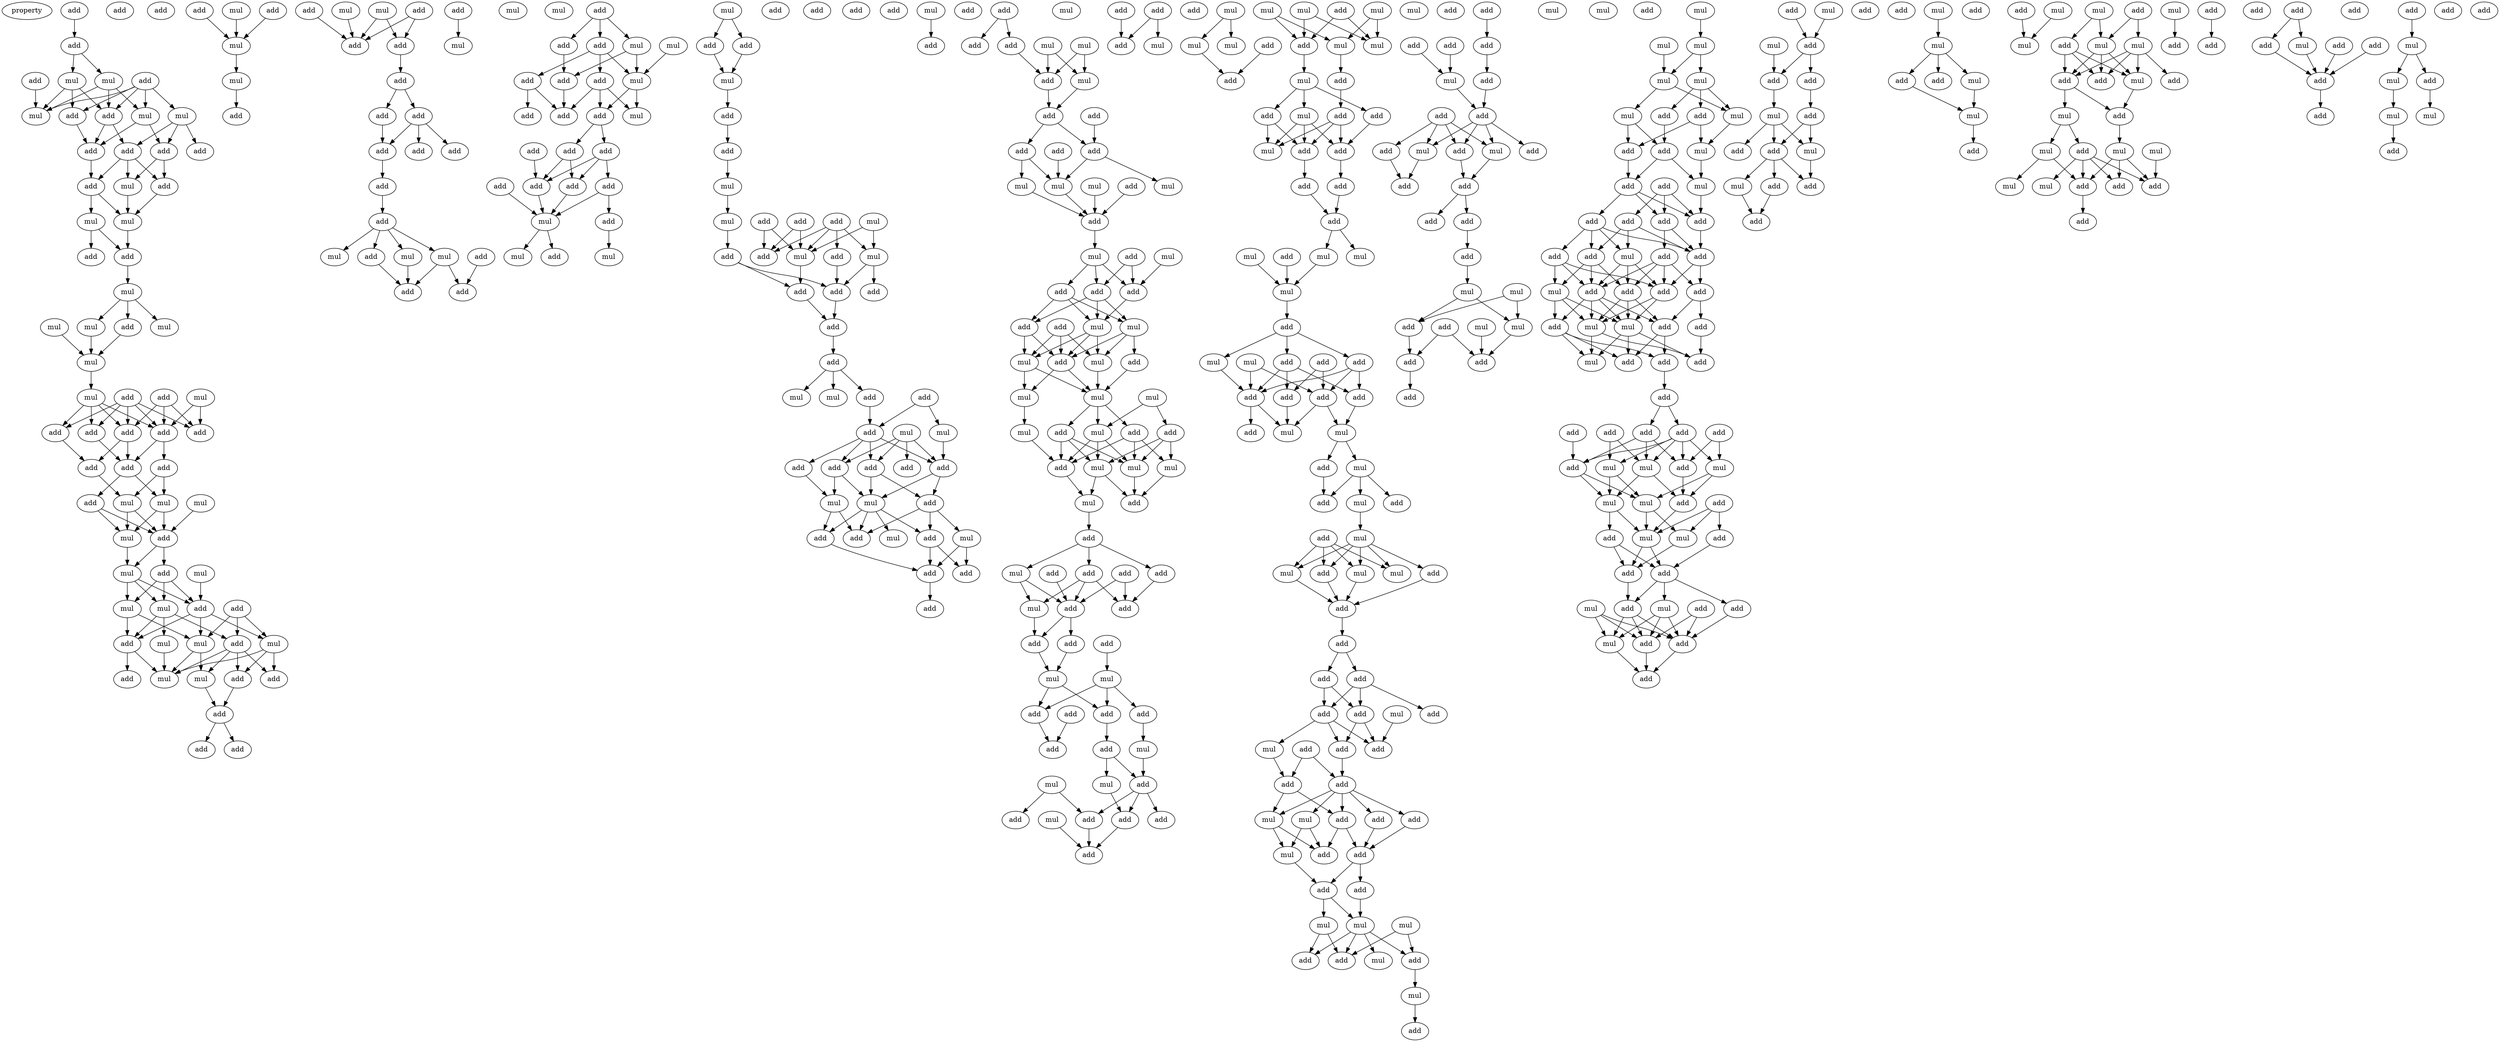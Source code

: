 digraph {
    node [fontcolor=black]
    property [mul=2,lf=1.6]
    0 [ label = add ];
    1 [ label = add ];
    2 [ label = add ];
    3 [ label = mul ];
    4 [ label = mul ];
    5 [ label = add ];
    6 [ label = add ];
    7 [ label = add ];
    8 [ label = mul ];
    9 [ label = mul ];
    10 [ label = mul ];
    11 [ label = add ];
    12 [ label = add ];
    13 [ label = add ];
    14 [ label = add ];
    15 [ label = add ];
    16 [ label = add ];
    17 [ label = add ];
    18 [ label = mul ];
    19 [ label = mul ];
    20 [ label = mul ];
    21 [ label = add ];
    22 [ label = add ];
    23 [ label = mul ];
    24 [ label = mul ];
    25 [ label = add ];
    26 [ label = add ];
    27 [ label = mul ];
    28 [ label = mul ];
    29 [ label = mul ];
    30 [ label = add ];
    31 [ label = add ];
    32 [ label = mul ];
    33 [ label = mul ];
    34 [ label = add ];
    35 [ label = add ];
    36 [ label = add ];
    37 [ label = add ];
    38 [ label = add ];
    39 [ label = add ];
    40 [ label = add ];
    41 [ label = add ];
    42 [ label = mul ];
    43 [ label = add ];
    44 [ label = mul ];
    45 [ label = mul ];
    46 [ label = add ];
    47 [ label = mul ];
    48 [ label = add ];
    49 [ label = mul ];
    50 [ label = mul ];
    51 [ label = mul ];
    52 [ label = add ];
    53 [ label = add ];
    54 [ label = mul ];
    55 [ label = add ];
    56 [ label = mul ];
    57 [ label = mul ];
    58 [ label = add ];
    59 [ label = mul ];
    60 [ label = add ];
    61 [ label = mul ];
    62 [ label = add ];
    63 [ label = add ];
    64 [ label = mul ];
    65 [ label = add ];
    66 [ label = add ];
    67 [ label = add ];
    68 [ label = mul ];
    69 [ label = add ];
    70 [ label = add ];
    71 [ label = mul ];
    72 [ label = mul ];
    73 [ label = mul ];
    74 [ label = add ];
    75 [ label = mul ];
    76 [ label = add ];
    77 [ label = add ];
    78 [ label = add ];
    79 [ label = add ];
    80 [ label = add ];
    81 [ label = add ];
    82 [ label = mul ];
    83 [ label = add ];
    84 [ label = mul ];
    85 [ label = add ];
    86 [ label = add ];
    87 [ label = add ];
    88 [ label = add ];
    89 [ label = mul ];
    90 [ label = add ];
    91 [ label = add ];
    92 [ label = add ];
    93 [ label = mul ];
    94 [ label = mul ];
    95 [ label = mul ];
    96 [ label = add ];
    97 [ label = add ];
    98 [ label = add ];
    99 [ label = add ];
    100 [ label = mul ];
    101 [ label = add ];
    102 [ label = mul ];
    103 [ label = add ];
    104 [ label = add ];
    105 [ label = add ];
    106 [ label = add ];
    107 [ label = mul ];
    108 [ label = mul ];
    109 [ label = add ];
    110 [ label = add ];
    111 [ label = add ];
    112 [ label = add ];
    113 [ label = add ];
    114 [ label = add ];
    115 [ label = add ];
    116 [ label = add ];
    117 [ label = add ];
    118 [ label = add ];
    119 [ label = add ];
    120 [ label = mul ];
    121 [ label = mul ];
    122 [ label = mul ];
    123 [ label = add ];
    124 [ label = mul ];
    125 [ label = add ];
    126 [ label = add ];
    127 [ label = mul ];
    128 [ label = add ];
    129 [ label = add ];
    130 [ label = add ];
    131 [ label = add ];
    132 [ label = mul ];
    133 [ label = add ];
    134 [ label = add ];
    135 [ label = add ];
    136 [ label = mul ];
    137 [ label = add ];
    138 [ label = mul ];
    139 [ label = mul ];
    140 [ label = add ];
    141 [ label = add ];
    142 [ label = add ];
    143 [ label = mul ];
    144 [ label = add ];
    145 [ label = add ];
    146 [ label = add ];
    147 [ label = add ];
    148 [ label = add ];
    149 [ label = mul ];
    150 [ label = mul ];
    151 [ label = add ];
    152 [ label = add ];
    153 [ label = add ];
    154 [ label = mul ];
    155 [ label = mul ];
    156 [ label = add ];
    157 [ label = add ];
    158 [ label = add ];
    159 [ label = add ];
    160 [ label = add ];
    161 [ label = add ];
    162 [ label = mul ];
    163 [ label = mul ];
    164 [ label = add ];
    165 [ label = add ];
    166 [ label = add ];
    167 [ label = mul ];
    168 [ label = add ];
    169 [ label = mul ];
    170 [ label = add ];
    171 [ label = add ];
    172 [ label = mul ];
    173 [ label = add ];
    174 [ label = add ];
    175 [ label = add ];
    176 [ label = add ];
    177 [ label = add ];
    178 [ label = mul ];
    179 [ label = mul ];
    180 [ label = add ];
    181 [ label = add ];
    182 [ label = mul ];
    183 [ label = add ];
    184 [ label = add ];
    185 [ label = add ];
    186 [ label = add ];
    187 [ label = add ];
    188 [ label = mul ];
    189 [ label = add ];
    190 [ label = mul ];
    191 [ label = mul ];
    192 [ label = mul ];
    193 [ label = add ];
    194 [ label = mul ];
    195 [ label = mul ];
    196 [ label = add ];
    197 [ label = mul ];
    198 [ label = add ];
    199 [ label = add ];
    200 [ label = add ];
    201 [ label = mul ];
    202 [ label = mul ];
    203 [ label = add ];
    204 [ label = add ];
    205 [ label = add ];
    206 [ label = mul ];
    207 [ label = add ];
    208 [ label = mul ];
    209 [ label = mul ];
    210 [ label = mul ];
    211 [ label = mul ];
    212 [ label = add ];
    213 [ label = mul ];
    214 [ label = add ];
    215 [ label = add ];
    216 [ label = mul ];
    217 [ label = mul ];
    218 [ label = add ];
    219 [ label = mul ];
    220 [ label = mul ];
    221 [ label = mul ];
    222 [ label = add ];
    223 [ label = add ];
    224 [ label = add ];
    225 [ label = add ];
    226 [ label = mul ];
    227 [ label = add ];
    228 [ label = add ];
    229 [ label = mul ];
    230 [ label = add ];
    231 [ label = add ];
    232 [ label = add ];
    233 [ label = add ];
    234 [ label = add ];
    235 [ label = mul ];
    236 [ label = mul ];
    237 [ label = add ];
    238 [ label = add ];
    239 [ label = add ];
    240 [ label = add ];
    241 [ label = mul ];
    242 [ label = add ];
    243 [ label = add ];
    244 [ label = mul ];
    245 [ label = mul ];
    246 [ label = add ];
    247 [ label = add ];
    248 [ label = add ];
    249 [ label = add ];
    250 [ label = add ];
    251 [ label = mul ];
    252 [ label = add ];
    253 [ label = add ];
    254 [ label = add ];
    255 [ label = add ];
    256 [ label = add ];
    257 [ label = mul ];
    258 [ label = mul ];
    259 [ label = mul ];
    260 [ label = mul ];
    261 [ label = add ];
    262 [ label = add ];
    263 [ label = mul ];
    264 [ label = mul ];
    265 [ label = add ];
    266 [ label = mul ];
    267 [ label = mul ];
    268 [ label = mul ];
    269 [ label = add ];
    270 [ label = add ];
    271 [ label = mul ];
    272 [ label = add ];
    273 [ label = mul ];
    274 [ label = add ];
    275 [ label = add ];
    276 [ label = mul ];
    277 [ label = add ];
    278 [ label = add ];
    279 [ label = add ];
    280 [ label = add ];
    281 [ label = add ];
    282 [ label = mul ];
    283 [ label = add ];
    284 [ label = mul ];
    285 [ label = mul ];
    286 [ label = mul ];
    287 [ label = mul ];
    288 [ label = add ];
    289 [ label = mul ];
    290 [ label = add ];
    291 [ label = add ];
    292 [ label = mul ];
    293 [ label = add ];
    294 [ label = add ];
    295 [ label = add ];
    296 [ label = add ];
    297 [ label = add ];
    298 [ label = mul ];
    299 [ label = mul ];
    300 [ label = add ];
    301 [ label = add ];
    302 [ label = mul ];
    303 [ label = add ];
    304 [ label = add ];
    305 [ label = mul ];
    306 [ label = mul ];
    307 [ label = add ];
    308 [ label = add ];
    309 [ label = add ];
    310 [ label = mul ];
    311 [ label = mul ];
    312 [ label = mul ];
    313 [ label = add ];
    314 [ label = add ];
    315 [ label = add ];
    316 [ label = add ];
    317 [ label = add ];
    318 [ label = add ];
    319 [ label = mul ];
    320 [ label = add ];
    321 [ label = add ];
    322 [ label = add ];
    323 [ label = add ];
    324 [ label = mul ];
    325 [ label = add ];
    326 [ label = add ];
    327 [ label = add ];
    328 [ label = mul ];
    329 [ label = add ];
    330 [ label = mul ];
    331 [ label = add ];
    332 [ label = mul ];
    333 [ label = add ];
    334 [ label = add ];
    335 [ label = add ];
    336 [ label = add ];
    337 [ label = mul ];
    338 [ label = mul ];
    339 [ label = mul ];
    340 [ label = mul ];
    341 [ label = add ];
    342 [ label = add ];
    343 [ label = add ];
    344 [ label = mul ];
    345 [ label = add ];
    346 [ label = add ];
    347 [ label = add ];
    348 [ label = add ];
    349 [ label = mul ];
    350 [ label = add ];
    351 [ label = add ];
    352 [ label = mul ];
    353 [ label = add ];
    354 [ label = mul ];
    355 [ label = add ];
    356 [ label = add ];
    357 [ label = mul ];
    358 [ label = add ];
    359 [ label = add ];
    360 [ label = add ];
    361 [ label = mul ];
    362 [ label = add ];
    363 [ label = add ];
    364 [ label = add ];
    365 [ label = add ];
    366 [ label = add ];
    367 [ label = mul ];
    368 [ label = mul ];
    369 [ label = add ];
    370 [ label = add ];
    371 [ label = mul ];
    372 [ label = mul ];
    373 [ label = add ];
    374 [ label = add ];
    375 [ label = add ];
    376 [ label = add ];
    377 [ label = mul ];
    378 [ label = mul ];
    379 [ label = mul ];
    380 [ label = mul ];
    381 [ label = mul ];
    382 [ label = add ];
    383 [ label = mul ];
    384 [ label = add ];
    385 [ label = mul ];
    386 [ label = add ];
    387 [ label = mul ];
    388 [ label = add ];
    389 [ label = add ];
    390 [ label = mul ];
    391 [ label = add ];
    392 [ label = add ];
    393 [ label = add ];
    394 [ label = add ];
    395 [ label = add ];
    396 [ label = add ];
    397 [ label = mul ];
    398 [ label = add ];
    399 [ label = add ];
    400 [ label = add ];
    401 [ label = add ];
    402 [ label = add ];
    403 [ label = add ];
    404 [ label = mul ];
    405 [ label = add ];
    406 [ label = add ];
    407 [ label = mul ];
    408 [ label = mul ];
    409 [ label = add ];
    410 [ label = add ];
    411 [ label = add ];
    412 [ label = add ];
    413 [ label = mul ];
    414 [ label = add ];
    415 [ label = add ];
    416 [ label = add ];
    417 [ label = add ];
    418 [ label = add ];
    419 [ label = add ];
    420 [ label = add ];
    421 [ label = add ];
    422 [ label = mul ];
    423 [ label = mul ];
    424 [ label = mul ];
    425 [ label = add ];
    426 [ label = mul ];
    427 [ label = add ];
    428 [ label = mul ];
    429 [ label = add ];
    430 [ label = add ];
    431 [ label = add ];
    432 [ label = mul ];
    433 [ label = mul ];
    434 [ label = add ];
    435 [ label = add ];
    436 [ label = mul ];
    437 [ label = add ];
    438 [ label = add ];
    439 [ label = add ];
    440 [ label = mul ];
    441 [ label = add ];
    442 [ label = add ];
    443 [ label = mul ];
    444 [ label = add ];
    445 [ label = mul ];
    446 [ label = add ];
    447 [ label = mul ];
    448 [ label = add ];
    449 [ label = add ];
    450 [ label = add ];
    451 [ label = add ];
    452 [ label = add ];
    453 [ label = mul ];
    454 [ label = add ];
    455 [ label = mul ];
    456 [ label = add ];
    457 [ label = add ];
    458 [ label = mul ];
    459 [ label = add ];
    460 [ label = add ];
    461 [ label = mul ];
    462 [ label = add ];
    463 [ label = add ];
    464 [ label = mul ];
    465 [ label = add ];
    466 [ label = add ];
    467 [ label = add ];
    468 [ label = mul ];
    469 [ label = mul ];
    470 [ label = mul ];
    471 [ label = mul ];
    472 [ label = add ];
    473 [ label = add ];
    474 [ label = mul ];
    475 [ label = add ];
    476 [ label = mul ];
    477 [ label = mul ];
    478 [ label = add ];
    479 [ label = mul ];
    480 [ label = add ];
    481 [ label = add ];
    482 [ label = mul ];
    483 [ label = add ];
    484 [ label = mul ];
    485 [ label = add ];
    486 [ label = mul ];
    487 [ label = mul ];
    488 [ label = add ];
    489 [ label = mul ];
    490 [ label = add ];
    491 [ label = mul ];
    492 [ label = add ];
    493 [ label = add ];
    494 [ label = mul ];
    495 [ label = add ];
    496 [ label = add ];
    497 [ label = add ];
    498 [ label = add ];
    499 [ label = add ];
    500 [ label = add ];
    501 [ label = add ];
    502 [ label = add ];
    503 [ label = mul ];
    504 [ label = add ];
    505 [ label = add ];
    506 [ label = add ];
    507 [ label = add ];
    508 [ label = add ];
    509 [ label = mul ];
    510 [ label = mul ];
    511 [ label = add ];
    512 [ label = mul ];
    513 [ label = mul ];
    514 [ label = add ];
    515 [ label = add ];
    0 -> 2 [ name = 0 ];
    2 -> 3 [ name = 1 ];
    2 -> 4 [ name = 2 ];
    3 -> 7 [ name = 3 ];
    3 -> 10 [ name = 4 ];
    3 -> 11 [ name = 5 ];
    4 -> 7 [ name = 6 ];
    4 -> 8 [ name = 7 ];
    4 -> 10 [ name = 8 ];
    5 -> 10 [ name = 9 ];
    6 -> 7 [ name = 10 ];
    6 -> 8 [ name = 11 ];
    6 -> 9 [ name = 12 ];
    6 -> 10 [ name = 13 ];
    6 -> 11 [ name = 14 ];
    7 -> 12 [ name = 15 ];
    7 -> 14 [ name = 16 ];
    8 -> 12 [ name = 17 ];
    8 -> 15 [ name = 18 ];
    9 -> 13 [ name = 19 ];
    9 -> 14 [ name = 20 ];
    9 -> 15 [ name = 21 ];
    11 -> 12 [ name = 22 ];
    12 -> 17 [ name = 23 ];
    14 -> 16 [ name = 24 ];
    14 -> 17 [ name = 25 ];
    14 -> 18 [ name = 26 ];
    15 -> 16 [ name = 27 ];
    15 -> 18 [ name = 28 ];
    16 -> 20 [ name = 29 ];
    17 -> 19 [ name = 30 ];
    17 -> 20 [ name = 31 ];
    18 -> 20 [ name = 32 ];
    19 -> 21 [ name = 33 ];
    19 -> 22 [ name = 34 ];
    20 -> 22 [ name = 35 ];
    22 -> 23 [ name = 36 ];
    23 -> 25 [ name = 37 ];
    23 -> 27 [ name = 38 ];
    23 -> 28 [ name = 39 ];
    24 -> 29 [ name = 40 ];
    25 -> 29 [ name = 41 ];
    27 -> 29 [ name = 42 ];
    29 -> 32 [ name = 43 ];
    30 -> 34 [ name = 44 ];
    30 -> 36 [ name = 45 ];
    30 -> 37 [ name = 46 ];
    31 -> 34 [ name = 47 ];
    31 -> 35 [ name = 48 ];
    31 -> 36 [ name = 49 ];
    31 -> 37 [ name = 50 ];
    31 -> 38 [ name = 51 ];
    32 -> 35 [ name = 52 ];
    32 -> 36 [ name = 53 ];
    32 -> 37 [ name = 54 ];
    32 -> 38 [ name = 55 ];
    33 -> 34 [ name = 56 ];
    33 -> 36 [ name = 57 ];
    35 -> 39 [ name = 58 ];
    36 -> 40 [ name = 59 ];
    36 -> 41 [ name = 60 ];
    37 -> 39 [ name = 61 ];
    37 -> 41 [ name = 62 ];
    38 -> 41 [ name = 63 ];
    39 -> 42 [ name = 64 ];
    40 -> 42 [ name = 65 ];
    40 -> 45 [ name = 66 ];
    41 -> 43 [ name = 67 ];
    41 -> 45 [ name = 68 ];
    42 -> 46 [ name = 69 ];
    42 -> 47 [ name = 70 ];
    43 -> 46 [ name = 71 ];
    43 -> 47 [ name = 72 ];
    44 -> 46 [ name = 73 ];
    45 -> 46 [ name = 74 ];
    45 -> 47 [ name = 75 ];
    46 -> 48 [ name = 76 ];
    46 -> 50 [ name = 77 ];
    47 -> 50 [ name = 78 ];
    48 -> 51 [ name = 79 ];
    48 -> 52 [ name = 80 ];
    48 -> 54 [ name = 81 ];
    49 -> 52 [ name = 82 ];
    50 -> 51 [ name = 83 ];
    50 -> 52 [ name = 84 ];
    50 -> 54 [ name = 85 ];
    51 -> 55 [ name = 86 ];
    51 -> 56 [ name = 87 ];
    51 -> 58 [ name = 88 ];
    52 -> 57 [ name = 89 ];
    52 -> 58 [ name = 90 ];
    52 -> 59 [ name = 91 ];
    53 -> 55 [ name = 92 ];
    53 -> 57 [ name = 93 ];
    53 -> 59 [ name = 94 ];
    54 -> 57 [ name = 95 ];
    54 -> 58 [ name = 96 ];
    55 -> 60 [ name = 97 ];
    55 -> 61 [ name = 98 ];
    55 -> 62 [ name = 99 ];
    55 -> 64 [ name = 100 ];
    56 -> 64 [ name = 101 ];
    57 -> 61 [ name = 102 ];
    57 -> 64 [ name = 103 ];
    58 -> 63 [ name = 104 ];
    58 -> 64 [ name = 105 ];
    59 -> 60 [ name = 106 ];
    59 -> 62 [ name = 107 ];
    59 -> 64 [ name = 108 ];
    60 -> 65 [ name = 109 ];
    61 -> 65 [ name = 110 ];
    65 -> 67 [ name = 111 ];
    65 -> 69 [ name = 112 ];
    66 -> 71 [ name = 113 ];
    68 -> 71 [ name = 114 ];
    70 -> 71 [ name = 115 ];
    71 -> 72 [ name = 116 ];
    72 -> 76 [ name = 117 ];
    73 -> 78 [ name = 118 ];
    73 -> 79 [ name = 119 ];
    74 -> 78 [ name = 120 ];
    75 -> 78 [ name = 121 ];
    77 -> 78 [ name = 122 ];
    77 -> 79 [ name = 123 ];
    79 -> 80 [ name = 124 ];
    80 -> 83 [ name = 125 ];
    80 -> 85 [ name = 126 ];
    81 -> 84 [ name = 127 ];
    83 -> 86 [ name = 128 ];
    85 -> 86 [ name = 129 ];
    85 -> 87 [ name = 130 ];
    85 -> 88 [ name = 131 ];
    86 -> 90 [ name = 132 ];
    90 -> 91 [ name = 133 ];
    91 -> 93 [ name = 134 ];
    91 -> 94 [ name = 135 ];
    91 -> 95 [ name = 136 ];
    91 -> 96 [ name = 137 ];
    92 -> 98 [ name = 138 ];
    93 -> 97 [ name = 139 ];
    93 -> 98 [ name = 140 ];
    94 -> 97 [ name = 141 ];
    96 -> 97 [ name = 142 ];
    99 -> 100 [ name = 143 ];
    99 -> 101 [ name = 144 ];
    99 -> 103 [ name = 145 ];
    100 -> 106 [ name = 146 ];
    100 -> 107 [ name = 147 ];
    101 -> 104 [ name = 148 ];
    101 -> 105 [ name = 149 ];
    101 -> 107 [ name = 150 ];
    102 -> 107 [ name = 151 ];
    103 -> 106 [ name = 152 ];
    104 -> 108 [ name = 153 ];
    104 -> 109 [ name = 154 ];
    104 -> 110 [ name = 155 ];
    105 -> 110 [ name = 156 ];
    105 -> 111 [ name = 157 ];
    106 -> 110 [ name = 158 ];
    107 -> 108 [ name = 159 ];
    107 -> 109 [ name = 160 ];
    109 -> 112 [ name = 161 ];
    109 -> 114 [ name = 162 ];
    112 -> 115 [ name = 163 ];
    112 -> 117 [ name = 164 ];
    112 -> 118 [ name = 165 ];
    113 -> 118 [ name = 166 ];
    114 -> 117 [ name = 167 ];
    114 -> 118 [ name = 168 ];
    115 -> 119 [ name = 169 ];
    115 -> 120 [ name = 170 ];
    116 -> 120 [ name = 171 ];
    117 -> 120 [ name = 172 ];
    118 -> 120 [ name = 173 ];
    119 -> 122 [ name = 174 ];
    120 -> 121 [ name = 175 ];
    120 -> 123 [ name = 176 ];
    124 -> 125 [ name = 177 ];
    124 -> 126 [ name = 178 ];
    125 -> 127 [ name = 179 ];
    126 -> 127 [ name = 180 ];
    127 -> 128 [ name = 181 ];
    128 -> 130 [ name = 182 ];
    130 -> 132 [ name = 183 ];
    132 -> 136 [ name = 184 ];
    134 -> 141 [ name = 185 ];
    134 -> 143 [ name = 186 ];
    135 -> 139 [ name = 187 ];
    135 -> 140 [ name = 188 ];
    135 -> 141 [ name = 189 ];
    135 -> 143 [ name = 190 ];
    136 -> 142 [ name = 191 ];
    137 -> 141 [ name = 192 ];
    137 -> 143 [ name = 193 ];
    138 -> 139 [ name = 194 ];
    138 -> 143 [ name = 195 ];
    139 -> 144 [ name = 196 ];
    139 -> 145 [ name = 197 ];
    140 -> 145 [ name = 198 ];
    142 -> 145 [ name = 199 ];
    142 -> 146 [ name = 200 ];
    143 -> 146 [ name = 201 ];
    145 -> 147 [ name = 202 ];
    146 -> 147 [ name = 203 ];
    147 -> 148 [ name = 204 ];
    148 -> 149 [ name = 205 ];
    148 -> 150 [ name = 206 ];
    148 -> 153 [ name = 207 ];
    152 -> 155 [ name = 208 ];
    152 -> 156 [ name = 209 ];
    153 -> 156 [ name = 210 ];
    154 -> 157 [ name = 211 ];
    154 -> 158 [ name = 212 ];
    154 -> 159 [ name = 213 ];
    154 -> 161 [ name = 214 ];
    155 -> 159 [ name = 215 ];
    156 -> 157 [ name = 216 ];
    156 -> 158 [ name = 217 ];
    156 -> 159 [ name = 218 ];
    156 -> 160 [ name = 219 ];
    157 -> 162 [ name = 220 ];
    157 -> 163 [ name = 221 ];
    158 -> 163 [ name = 222 ];
    158 -> 164 [ name = 223 ];
    159 -> 163 [ name = 224 ];
    159 -> 164 [ name = 225 ];
    160 -> 162 [ name = 226 ];
    162 -> 165 [ name = 227 ];
    162 -> 166 [ name = 228 ];
    163 -> 165 [ name = 229 ];
    163 -> 166 [ name = 230 ];
    163 -> 168 [ name = 231 ];
    163 -> 169 [ name = 232 ];
    164 -> 166 [ name = 233 ];
    164 -> 167 [ name = 234 ];
    164 -> 168 [ name = 235 ];
    165 -> 170 [ name = 236 ];
    167 -> 170 [ name = 237 ];
    167 -> 171 [ name = 238 ];
    168 -> 170 [ name = 239 ];
    168 -> 171 [ name = 240 ];
    170 -> 173 [ name = 241 ];
    172 -> 175 [ name = 242 ];
    176 -> 177 [ name = 243 ];
    176 -> 180 [ name = 244 ];
    178 -> 181 [ name = 245 ];
    178 -> 182 [ name = 246 ];
    179 -> 181 [ name = 247 ];
    179 -> 182 [ name = 248 ];
    180 -> 181 [ name = 249 ];
    181 -> 183 [ name = 250 ];
    182 -> 183 [ name = 251 ];
    183 -> 186 [ name = 252 ];
    183 -> 187 [ name = 253 ];
    184 -> 187 [ name = 254 ];
    185 -> 192 [ name = 255 ];
    186 -> 190 [ name = 256 ];
    186 -> 192 [ name = 257 ];
    187 -> 191 [ name = 258 ];
    187 -> 192 [ name = 259 ];
    188 -> 193 [ name = 260 ];
    189 -> 193 [ name = 261 ];
    190 -> 193 [ name = 262 ];
    192 -> 193 [ name = 263 ];
    193 -> 195 [ name = 264 ];
    195 -> 198 [ name = 265 ];
    195 -> 199 [ name = 266 ];
    195 -> 200 [ name = 267 ];
    196 -> 198 [ name = 268 ];
    196 -> 199 [ name = 269 ];
    197 -> 199 [ name = 270 ];
    198 -> 201 [ name = 271 ];
    198 -> 202 [ name = 272 ];
    198 -> 204 [ name = 273 ];
    199 -> 201 [ name = 274 ];
    200 -> 201 [ name = 275 ];
    200 -> 202 [ name = 276 ];
    200 -> 204 [ name = 277 ];
    201 -> 205 [ name = 278 ];
    201 -> 206 [ name = 279 ];
    201 -> 208 [ name = 280 ];
    202 -> 205 [ name = 281 ];
    202 -> 206 [ name = 282 ];
    202 -> 207 [ name = 283 ];
    203 -> 205 [ name = 284 ];
    203 -> 206 [ name = 285 ];
    203 -> 208 [ name = 286 ];
    204 -> 205 [ name = 287 ];
    204 -> 208 [ name = 288 ];
    205 -> 209 [ name = 289 ];
    205 -> 210 [ name = 290 ];
    206 -> 210 [ name = 291 ];
    207 -> 210 [ name = 292 ];
    208 -> 209 [ name = 293 ];
    208 -> 210 [ name = 294 ];
    209 -> 213 [ name = 295 ];
    210 -> 212 [ name = 296 ];
    210 -> 215 [ name = 297 ];
    210 -> 216 [ name = 298 ];
    211 -> 214 [ name = 299 ];
    211 -> 216 [ name = 300 ];
    212 -> 217 [ name = 301 ];
    212 -> 218 [ name = 302 ];
    212 -> 220 [ name = 303 ];
    213 -> 218 [ name = 304 ];
    214 -> 217 [ name = 305 ];
    214 -> 219 [ name = 306 ];
    214 -> 220 [ name = 307 ];
    215 -> 218 [ name = 308 ];
    215 -> 219 [ name = 309 ];
    215 -> 220 [ name = 310 ];
    216 -> 218 [ name = 311 ];
    216 -> 219 [ name = 312 ];
    216 -> 220 [ name = 313 ];
    217 -> 222 [ name = 314 ];
    218 -> 221 [ name = 315 ];
    219 -> 221 [ name = 316 ];
    219 -> 222 [ name = 317 ];
    220 -> 222 [ name = 318 ];
    221 -> 223 [ name = 319 ];
    223 -> 224 [ name = 320 ];
    223 -> 225 [ name = 321 ];
    223 -> 226 [ name = 322 ];
    224 -> 229 [ name = 323 ];
    224 -> 230 [ name = 324 ];
    224 -> 231 [ name = 325 ];
    225 -> 231 [ name = 326 ];
    226 -> 229 [ name = 327 ];
    226 -> 230 [ name = 328 ];
    227 -> 230 [ name = 329 ];
    228 -> 230 [ name = 330 ];
    228 -> 231 [ name = 331 ];
    229 -> 232 [ name = 332 ];
    230 -> 232 [ name = 333 ];
    230 -> 233 [ name = 334 ];
    232 -> 235 [ name = 335 ];
    233 -> 235 [ name = 336 ];
    234 -> 236 [ name = 337 ];
    235 -> 237 [ name = 338 ];
    235 -> 238 [ name = 339 ];
    236 -> 237 [ name = 340 ];
    236 -> 238 [ name = 341 ];
    236 -> 239 [ name = 342 ];
    237 -> 243 [ name = 343 ];
    238 -> 242 [ name = 344 ];
    239 -> 241 [ name = 345 ];
    240 -> 243 [ name = 346 ];
    241 -> 246 [ name = 347 ];
    242 -> 245 [ name = 348 ];
    242 -> 246 [ name = 349 ];
    244 -> 248 [ name = 350 ];
    244 -> 249 [ name = 351 ];
    245 -> 247 [ name = 352 ];
    246 -> 247 [ name = 353 ];
    246 -> 249 [ name = 354 ];
    246 -> 250 [ name = 355 ];
    247 -> 252 [ name = 356 ];
    249 -> 252 [ name = 357 ];
    251 -> 252 [ name = 358 ];
    253 -> 255 [ name = 359 ];
    254 -> 255 [ name = 360 ];
    254 -> 257 [ name = 361 ];
    258 -> 259 [ name = 362 ];
    258 -> 260 [ name = 363 ];
    259 -> 262 [ name = 364 ];
    261 -> 262 [ name = 365 ];
    263 -> 268 [ name = 366 ];
    263 -> 269 [ name = 367 ];
    264 -> 267 [ name = 368 ];
    264 -> 268 [ name = 369 ];
    265 -> 267 [ name = 370 ];
    265 -> 269 [ name = 371 ];
    266 -> 267 [ name = 372 ];
    266 -> 269 [ name = 373 ];
    268 -> 270 [ name = 374 ];
    269 -> 271 [ name = 375 ];
    270 -> 274 [ name = 376 ];
    271 -> 272 [ name = 377 ];
    271 -> 273 [ name = 378 ];
    271 -> 275 [ name = 379 ];
    272 -> 278 [ name = 380 ];
    273 -> 276 [ name = 381 ];
    273 -> 277 [ name = 382 ];
    273 -> 278 [ name = 383 ];
    274 -> 276 [ name = 384 ];
    274 -> 277 [ name = 385 ];
    274 -> 278 [ name = 386 ];
    275 -> 276 [ name = 387 ];
    275 -> 277 [ name = 388 ];
    277 -> 279 [ name = 389 ];
    278 -> 280 [ name = 390 ];
    279 -> 281 [ name = 391 ];
    280 -> 281 [ name = 392 ];
    281 -> 285 [ name = 393 ];
    281 -> 286 [ name = 394 ];
    282 -> 287 [ name = 395 ];
    283 -> 287 [ name = 396 ];
    285 -> 287 [ name = 397 ];
    287 -> 288 [ name = 398 ];
    288 -> 290 [ name = 399 ];
    288 -> 291 [ name = 400 ];
    288 -> 292 [ name = 401 ];
    289 -> 294 [ name = 402 ];
    289 -> 297 [ name = 403 ];
    290 -> 294 [ name = 404 ];
    290 -> 295 [ name = 405 ];
    290 -> 297 [ name = 406 ];
    291 -> 294 [ name = 407 ];
    291 -> 295 [ name = 408 ];
    291 -> 296 [ name = 409 ];
    292 -> 294 [ name = 410 ];
    293 -> 296 [ name = 411 ];
    293 -> 297 [ name = 412 ];
    294 -> 299 [ name = 413 ];
    294 -> 300 [ name = 414 ];
    295 -> 298 [ name = 415 ];
    296 -> 299 [ name = 416 ];
    297 -> 298 [ name = 417 ];
    297 -> 299 [ name = 418 ];
    298 -> 301 [ name = 419 ];
    298 -> 302 [ name = 420 ];
    301 -> 303 [ name = 421 ];
    302 -> 303 [ name = 422 ];
    302 -> 304 [ name = 423 ];
    302 -> 305 [ name = 424 ];
    305 -> 306 [ name = 425 ];
    306 -> 308 [ name = 426 ];
    306 -> 309 [ name = 427 ];
    306 -> 310 [ name = 428 ];
    306 -> 311 [ name = 429 ];
    306 -> 312 [ name = 430 ];
    307 -> 309 [ name = 431 ];
    307 -> 310 [ name = 432 ];
    307 -> 311 [ name = 433 ];
    307 -> 312 [ name = 434 ];
    308 -> 313 [ name = 435 ];
    309 -> 313 [ name = 436 ];
    311 -> 313 [ name = 437 ];
    312 -> 313 [ name = 438 ];
    313 -> 314 [ name = 439 ];
    314 -> 315 [ name = 440 ];
    314 -> 316 [ name = 441 ];
    315 -> 318 [ name = 442 ];
    315 -> 320 [ name = 443 ];
    316 -> 317 [ name = 444 ];
    316 -> 318 [ name = 445 ];
    316 -> 320 [ name = 446 ];
    318 -> 321 [ name = 447 ];
    318 -> 322 [ name = 448 ];
    318 -> 324 [ name = 449 ];
    319 -> 322 [ name = 450 ];
    320 -> 321 [ name = 451 ];
    320 -> 322 [ name = 452 ];
    321 -> 325 [ name = 453 ];
    323 -> 325 [ name = 454 ];
    323 -> 326 [ name = 455 ];
    324 -> 326 [ name = 456 ];
    325 -> 327 [ name = 457 ];
    325 -> 328 [ name = 458 ];
    325 -> 329 [ name = 459 ];
    325 -> 330 [ name = 460 ];
    325 -> 331 [ name = 461 ];
    326 -> 327 [ name = 462 ];
    326 -> 330 [ name = 463 ];
    327 -> 333 [ name = 464 ];
    327 -> 334 [ name = 465 ];
    328 -> 332 [ name = 466 ];
    328 -> 333 [ name = 467 ];
    329 -> 334 [ name = 468 ];
    330 -> 332 [ name = 469 ];
    330 -> 333 [ name = 470 ];
    331 -> 334 [ name = 471 ];
    332 -> 336 [ name = 472 ];
    334 -> 335 [ name = 473 ];
    334 -> 336 [ name = 474 ];
    335 -> 338 [ name = 475 ];
    336 -> 337 [ name = 476 ];
    336 -> 338 [ name = 477 ];
    337 -> 341 [ name = 478 ];
    337 -> 342 [ name = 479 ];
    338 -> 340 [ name = 480 ];
    338 -> 341 [ name = 481 ];
    338 -> 342 [ name = 482 ];
    338 -> 343 [ name = 483 ];
    339 -> 341 [ name = 484 ];
    339 -> 343 [ name = 485 ];
    343 -> 344 [ name = 486 ];
    344 -> 346 [ name = 487 ];
    347 -> 351 [ name = 488 ];
    348 -> 352 [ name = 489 ];
    350 -> 352 [ name = 490 ];
    351 -> 353 [ name = 491 ];
    352 -> 355 [ name = 492 ];
    353 -> 355 [ name = 493 ];
    355 -> 357 [ name = 494 ];
    355 -> 358 [ name = 495 ];
    355 -> 359 [ name = 496 ];
    355 -> 361 [ name = 497 ];
    356 -> 357 [ name = 498 ];
    356 -> 359 [ name = 499 ];
    356 -> 360 [ name = 500 ];
    356 -> 361 [ name = 501 ];
    357 -> 362 [ name = 502 ];
    359 -> 363 [ name = 503 ];
    360 -> 362 [ name = 504 ];
    361 -> 363 [ name = 505 ];
    363 -> 364 [ name = 506 ];
    363 -> 365 [ name = 507 ];
    365 -> 366 [ name = 508 ];
    366 -> 367 [ name = 509 ];
    367 -> 369 [ name = 510 ];
    367 -> 372 [ name = 511 ];
    368 -> 369 [ name = 512 ];
    368 -> 372 [ name = 513 ];
    369 -> 375 [ name = 514 ];
    370 -> 374 [ name = 515 ];
    370 -> 375 [ name = 516 ];
    371 -> 374 [ name = 517 ];
    372 -> 374 [ name = 518 ];
    375 -> 376 [ name = 519 ];
    377 -> 379 [ name = 520 ];
    378 -> 380 [ name = 521 ];
    379 -> 380 [ name = 522 ];
    379 -> 381 [ name = 523 ];
    380 -> 383 [ name = 524 ];
    380 -> 385 [ name = 525 ];
    381 -> 382 [ name = 526 ];
    381 -> 384 [ name = 527 ];
    381 -> 385 [ name = 528 ];
    382 -> 388 [ name = 529 ];
    383 -> 386 [ name = 530 ];
    383 -> 388 [ name = 531 ];
    384 -> 386 [ name = 532 ];
    384 -> 387 [ name = 533 ];
    385 -> 387 [ name = 534 ];
    386 -> 389 [ name = 535 ];
    387 -> 390 [ name = 536 ];
    388 -> 389 [ name = 537 ];
    388 -> 390 [ name = 538 ];
    389 -> 392 [ name = 539 ];
    389 -> 393 [ name = 540 ];
    389 -> 394 [ name = 541 ];
    390 -> 392 [ name = 542 ];
    391 -> 392 [ name = 543 ];
    391 -> 394 [ name = 544 ];
    391 -> 395 [ name = 545 ];
    392 -> 400 [ name = 546 ];
    393 -> 397 [ name = 547 ];
    393 -> 398 [ name = 548 ];
    393 -> 399 [ name = 549 ];
    393 -> 400 [ name = 550 ];
    394 -> 396 [ name = 551 ];
    394 -> 400 [ name = 552 ];
    395 -> 397 [ name = 553 ];
    395 -> 398 [ name = 554 ];
    395 -> 400 [ name = 555 ];
    396 -> 401 [ name = 556 ];
    396 -> 402 [ name = 557 ];
    396 -> 403 [ name = 558 ];
    396 -> 405 [ name = 559 ];
    397 -> 402 [ name = 560 ];
    397 -> 403 [ name = 561 ];
    397 -> 405 [ name = 562 ];
    398 -> 402 [ name = 563 ];
    398 -> 403 [ name = 564 ];
    398 -> 404 [ name = 565 ];
    399 -> 402 [ name = 566 ];
    399 -> 404 [ name = 567 ];
    399 -> 405 [ name = 568 ];
    400 -> 401 [ name = 569 ];
    400 -> 405 [ name = 570 ];
    401 -> 406 [ name = 571 ];
    401 -> 410 [ name = 572 ];
    402 -> 407 [ name = 573 ];
    402 -> 408 [ name = 574 ];
    402 -> 409 [ name = 575 ];
    402 -> 410 [ name = 576 ];
    403 -> 407 [ name = 577 ];
    403 -> 408 [ name = 578 ];
    403 -> 410 [ name = 579 ];
    404 -> 407 [ name = 580 ];
    404 -> 408 [ name = 581 ];
    404 -> 409 [ name = 582 ];
    405 -> 407 [ name = 583 ];
    405 -> 408 [ name = 584 ];
    406 -> 411 [ name = 585 ];
    407 -> 411 [ name = 586 ];
    407 -> 413 [ name = 587 ];
    407 -> 414 [ name = 588 ];
    408 -> 411 [ name = 589 ];
    408 -> 413 [ name = 590 ];
    409 -> 412 [ name = 591 ];
    409 -> 413 [ name = 592 ];
    409 -> 414 [ name = 593 ];
    410 -> 412 [ name = 594 ];
    410 -> 414 [ name = 595 ];
    412 -> 415 [ name = 596 ];
    415 -> 416 [ name = 597 ];
    415 -> 419 [ name = 598 ];
    416 -> 421 [ name = 599 ];
    416 -> 423 [ name = 600 ];
    416 -> 425 [ name = 601 ];
    417 -> 423 [ name = 602 ];
    417 -> 424 [ name = 603 ];
    418 -> 421 [ name = 604 ];
    419 -> 421 [ name = 605 ];
    419 -> 422 [ name = 606 ];
    419 -> 423 [ name = 607 ];
    419 -> 424 [ name = 608 ];
    419 -> 425 [ name = 609 ];
    420 -> 422 [ name = 610 ];
    420 -> 425 [ name = 611 ];
    421 -> 426 [ name = 612 ];
    421 -> 428 [ name = 613 ];
    422 -> 427 [ name = 614 ];
    422 -> 428 [ name = 615 ];
    423 -> 426 [ name = 616 ];
    423 -> 427 [ name = 617 ];
    424 -> 426 [ name = 618 ];
    424 -> 428 [ name = 619 ];
    425 -> 427 [ name = 620 ];
    426 -> 431 [ name = 621 ];
    426 -> 432 [ name = 622 ];
    427 -> 432 [ name = 623 ];
    428 -> 432 [ name = 624 ];
    428 -> 433 [ name = 625 ];
    429 -> 430 [ name = 626 ];
    429 -> 432 [ name = 627 ];
    429 -> 433 [ name = 628 ];
    430 -> 434 [ name = 629 ];
    431 -> 434 [ name = 630 ];
    431 -> 435 [ name = 631 ];
    432 -> 434 [ name = 632 ];
    432 -> 435 [ name = 633 ];
    433 -> 435 [ name = 634 ];
    434 -> 436 [ name = 635 ];
    434 -> 438 [ name = 636 ];
    434 -> 439 [ name = 637 ];
    435 -> 438 [ name = 638 ];
    436 -> 441 [ name = 639 ];
    436 -> 442 [ name = 640 ];
    436 -> 443 [ name = 641 ];
    437 -> 441 [ name = 642 ];
    437 -> 442 [ name = 643 ];
    438 -> 441 [ name = 644 ];
    438 -> 442 [ name = 645 ];
    438 -> 443 [ name = 646 ];
    439 -> 441 [ name = 647 ];
    440 -> 441 [ name = 648 ];
    440 -> 442 [ name = 649 ];
    440 -> 443 [ name = 650 ];
    441 -> 446 [ name = 651 ];
    442 -> 446 [ name = 652 ];
    443 -> 446 [ name = 653 ];
    444 -> 448 [ name = 654 ];
    445 -> 448 [ name = 655 ];
    447 -> 450 [ name = 656 ];
    448 -> 450 [ name = 657 ];
    448 -> 451 [ name = 658 ];
    450 -> 453 [ name = 659 ];
    451 -> 454 [ name = 660 ];
    453 -> 455 [ name = 661 ];
    453 -> 456 [ name = 662 ];
    453 -> 457 [ name = 663 ];
    454 -> 455 [ name = 664 ];
    454 -> 457 [ name = 665 ];
    455 -> 459 [ name = 666 ];
    457 -> 458 [ name = 667 ];
    457 -> 459 [ name = 668 ];
    457 -> 460 [ name = 669 ];
    458 -> 462 [ name = 670 ];
    460 -> 462 [ name = 671 ];
    461 -> 464 [ name = 672 ];
    464 -> 465 [ name = 673 ];
    464 -> 466 [ name = 674 ];
    464 -> 469 [ name = 675 ];
    465 -> 471 [ name = 676 ];
    467 -> 470 [ name = 677 ];
    468 -> 470 [ name = 678 ];
    469 -> 471 [ name = 679 ];
    471 -> 473 [ name = 680 ];
    472 -> 476 [ name = 681 ];
    472 -> 477 [ name = 682 ];
    474 -> 475 [ name = 683 ];
    474 -> 476 [ name = 684 ];
    475 -> 479 [ name = 685 ];
    475 -> 480 [ name = 686 ];
    475 -> 481 [ name = 687 ];
    476 -> 479 [ name = 688 ];
    476 -> 480 [ name = 689 ];
    476 -> 481 [ name = 690 ];
    477 -> 478 [ name = 691 ];
    477 -> 479 [ name = 692 ];
    477 -> 480 [ name = 693 ];
    477 -> 481 [ name = 694 ];
    479 -> 483 [ name = 695 ];
    481 -> 482 [ name = 696 ];
    481 -> 483 [ name = 697 ];
    482 -> 484 [ name = 698 ];
    482 -> 485 [ name = 699 ];
    483 -> 487 [ name = 700 ];
    484 -> 489 [ name = 701 ];
    484 -> 490 [ name = 702 ];
    485 -> 488 [ name = 703 ];
    485 -> 490 [ name = 704 ];
    485 -> 491 [ name = 705 ];
    485 -> 492 [ name = 706 ];
    486 -> 488 [ name = 707 ];
    487 -> 488 [ name = 708 ];
    487 -> 490 [ name = 709 ];
    487 -> 492 [ name = 710 ];
    490 -> 493 [ name = 711 ];
    494 -> 497 [ name = 712 ];
    495 -> 496 [ name = 713 ];
    499 -> 501 [ name = 714 ];
    499 -> 503 [ name = 715 ];
    500 -> 504 [ name = 716 ];
    501 -> 504 [ name = 717 ];
    502 -> 504 [ name = 718 ];
    503 -> 504 [ name = 719 ];
    504 -> 505 [ name = 720 ];
    507 -> 509 [ name = 721 ];
    509 -> 510 [ name = 722 ];
    509 -> 511 [ name = 723 ];
    510 -> 513 [ name = 724 ];
    511 -> 512 [ name = 725 ];
    513 -> 514 [ name = 726 ];
}
